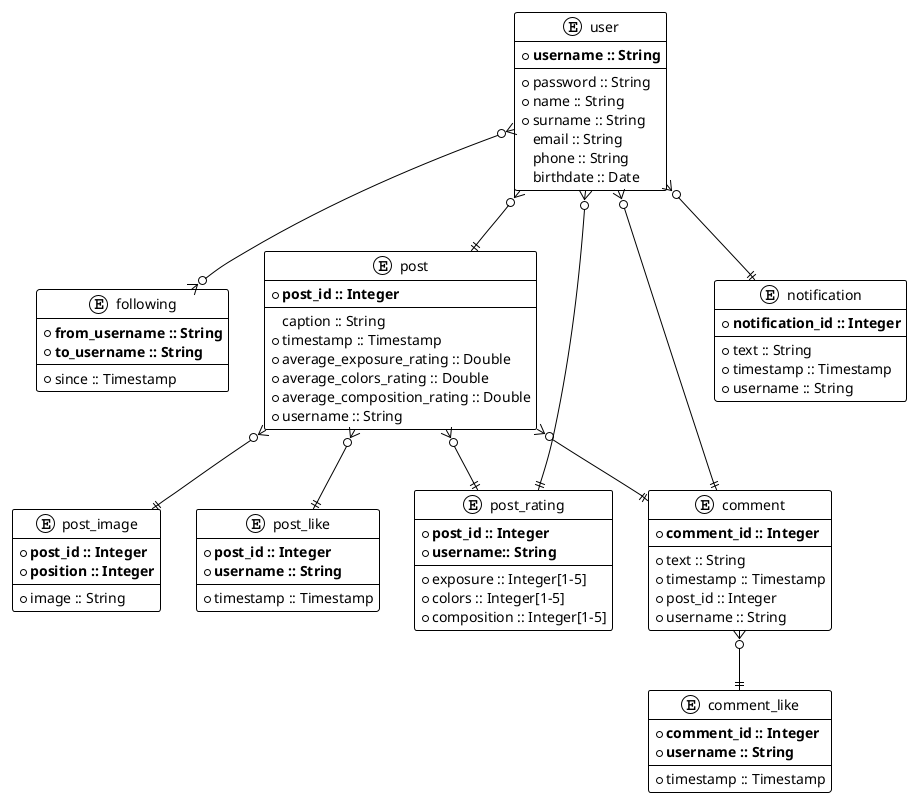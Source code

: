 @startuml Lipho DB ER Diagram
!theme plain

entity user {
    * **username :: String**
    --
    * password :: String
    * name :: String
    * surname :: String
    email :: String
    phone :: String
    birthdate :: Date
}

entity following {
    * **from_username :: String**
    * **to_username :: String**
    --
    * since :: Timestamp
}

entity post {
    * **post_id :: Integer**
    --
    caption :: String
    * timestamp :: Timestamp
    * average_exposure_rating :: Double
    * average_colors_rating :: Double
    * average_composition_rating :: Double
    * username :: String
}

entity post_image {
    * **post_id :: Integer**
    * **position :: Integer**
    --
    * image :: String
}

entity post_like {
    * **post_id :: Integer**
    * **username :: String**
    --
    * timestamp :: Timestamp
}

entity post_rating {
    * **post_id :: Integer**
    * **username:: String**
    --
    * exposure :: Integer[1-5]
    * colors :: Integer[1-5]
    * composition :: Integer[1-5]
}

entity comment {
    * **comment_id :: Integer**
    --
    * text :: String
    * timestamp :: Timestamp
    * post_id :: Integer
    * username :: String
}

entity comment_like {
    * **comment_id :: Integer**
    * **username :: String**
    --
    * timestamp :: Timestamp
}

entity notification {
    * **notification_id :: Integer**
    --
    * text :: String
    * timestamp :: Timestamp
    * username :: String
}

user }o--o{ following
user }o--|| post
user }o--|| notification
post }o--|| post_image
post }o--|| post_rating
post }o--|| comment
post }o--|| post_like
post_rating ||--o{ user
comment ||--o{ user
comment }o--|| comment_like

@enduml

